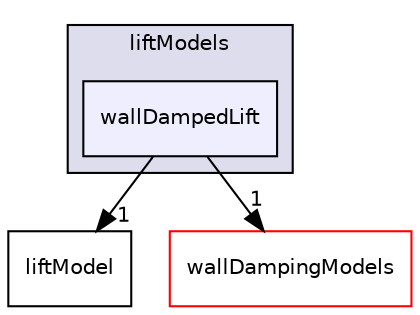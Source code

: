 digraph "wallDampedLift" {
  bgcolor=transparent;
  compound=true
  node [ fontsize="10", fontname="Helvetica"];
  edge [ labelfontsize="10", labelfontname="Helvetica"];
  subgraph clusterdir_c67964259d33ee0cfbe5ccad3f7aacf0 {
    graph [ bgcolor="#ddddee", pencolor="black", label="liftModels" fontname="Helvetica", fontsize="10", URL="dir_c67964259d33ee0cfbe5ccad3f7aacf0.html"]
  dir_4024b3deecaed85f53e32cec2337fff5 [shape=box, label="wallDampedLift", style="filled", fillcolor="#eeeeff", pencolor="black", URL="dir_4024b3deecaed85f53e32cec2337fff5.html"];
  }
  dir_2395b722035c52e2e4891462bbbc85be [shape=box label="liftModel" URL="dir_2395b722035c52e2e4891462bbbc85be.html"];
  dir_ab66132706275a20f5d6864ebac89afc [shape=box label="wallDampingModels" color="red" URL="dir_ab66132706275a20f5d6864ebac89afc.html"];
  dir_4024b3deecaed85f53e32cec2337fff5->dir_2395b722035c52e2e4891462bbbc85be [headlabel="1", labeldistance=1.5 headhref="dir_000248_000148.html"];
  dir_4024b3deecaed85f53e32cec2337fff5->dir_ab66132706275a20f5d6864ebac89afc [headlabel="1", labeldistance=1.5 headhref="dir_000248_000074.html"];
}
